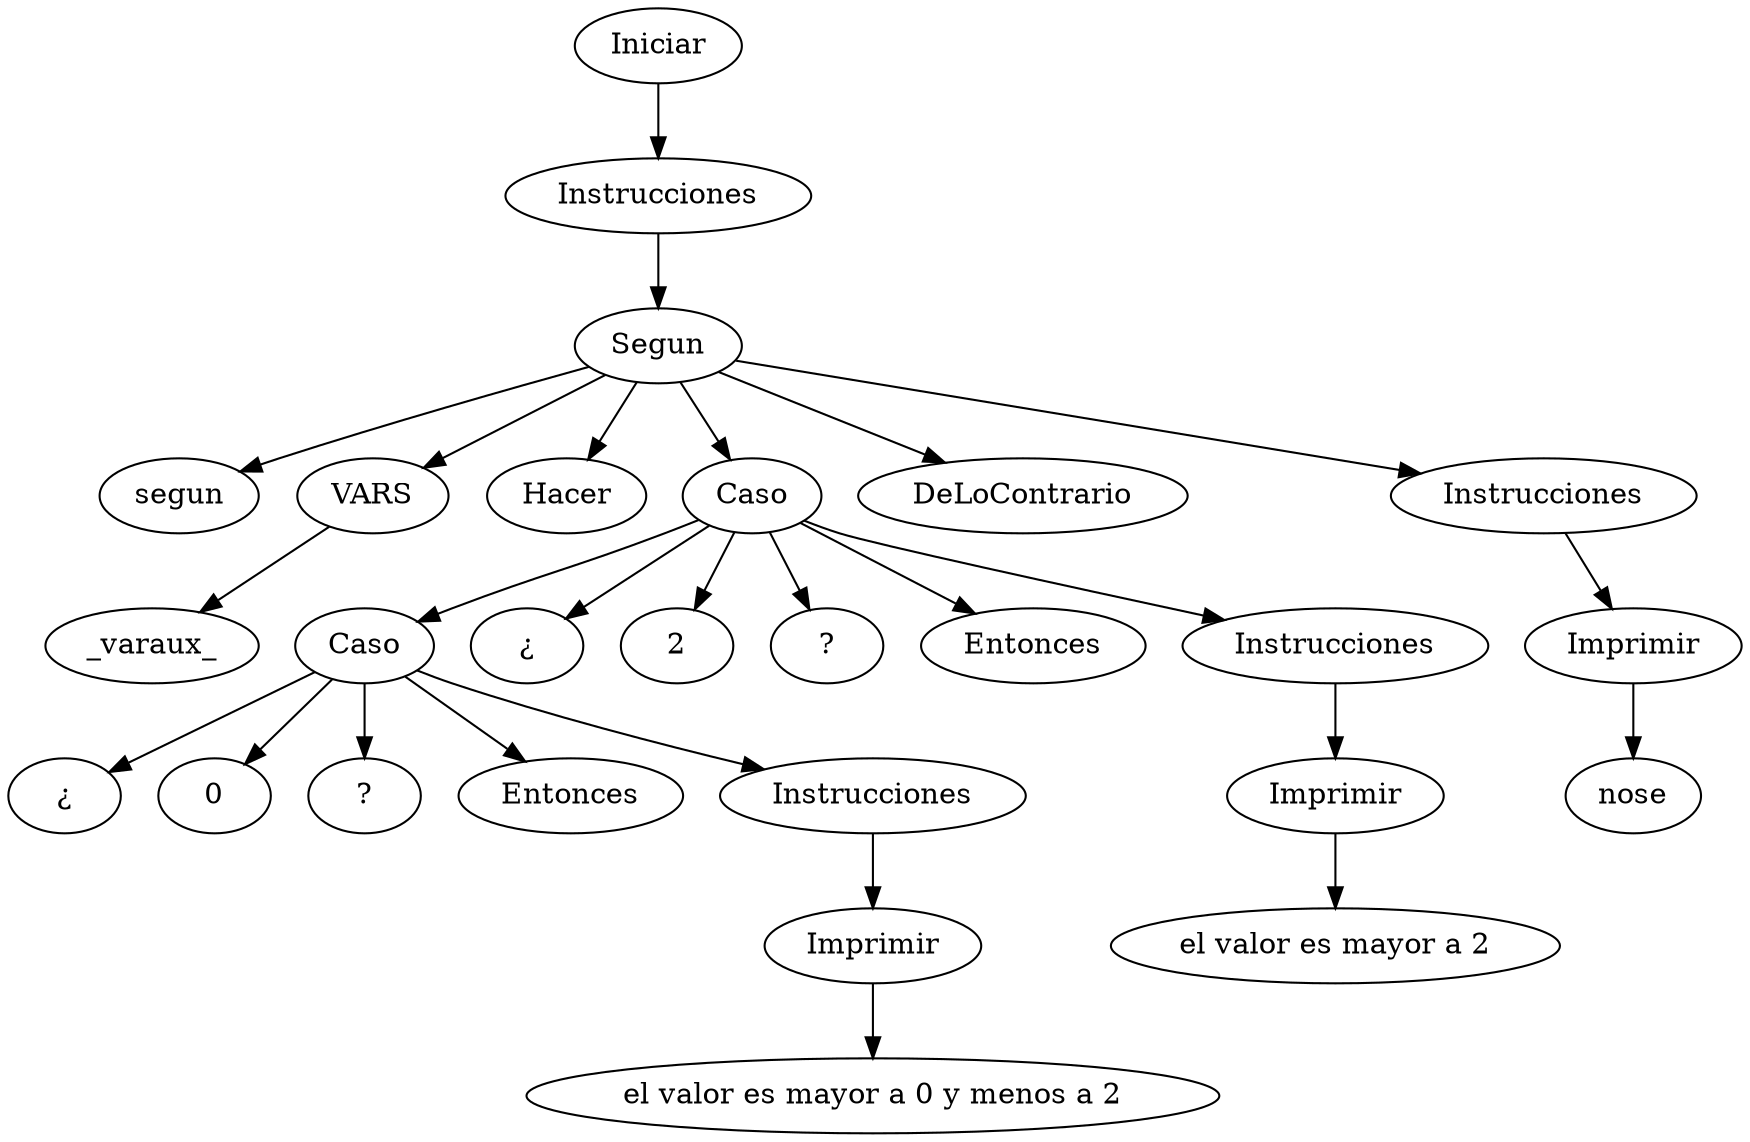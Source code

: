 digraph G{
"node1279811916" [ label = "Iniciar",];
"node1965458740" [ label = "Instrucciones",];
"node1623867685" [ label = "Segun",];
"node1464202699" [ label = "segun",];
"node1623867685" -> "node1464202699" [ label = "",];
"node1476963438" [ label = "VARS",];
"node432446846" [ label = "_varaux_",];
"node1476963438" -> "node432446846" [ label = "",];
"node1623867685" -> "node1476963438" [ label = "",];
"node733426698" [ label = "Hacer",];
"node1623867685" -> "node733426698" [ label = "",];
"node1403283226" [ label = "Caso",];
"node1314052828" [ label = "Caso",];
"node1666351877" [ label = "¿",];
"node1314052828" -> "node1666351877" [ label = "",];
"node1901587457" [ label = "0",];
"node1314052828" -> "node1901587457" [ label = "",];
"node29088134" [ label = "?",];
"node1314052828" -> "node29088134" [ label = "",];
"node1499952983" [ label = "Entonces",];
"node1314052828" -> "node1499952983" [ label = "",];
"node777686485" [ label = "Instrucciones",];
"node1612925947" [ label = "Imprimir",];
"node1057737104" [ label = "el valor es mayor a 0 y menos a 2",];
"node1612925947" -> "node1057737104" [ label = "",];
"node777686485" -> "node1612925947" [ label = "",];
"node1314052828" -> "node777686485" [ label = "",];
"node1403283226" -> "node1314052828" [ label = "",];
"node1563741417" [ label = "¿",];
"node1403283226" -> "node1563741417" [ label = "",];
"node662361791" [ label = "2",];
"node1403283226" -> "node662361791" [ label = "",];
"node1576811832" [ label = "?",];
"node1403283226" -> "node1576811832" [ label = "",];
"node1012541534" [ label = "Entonces",];
"node1403283226" -> "node1012541534" [ label = "",];
"node1207105720" [ label = "Instrucciones",];
"node919339479" [ label = "Imprimir",];
"node182841291" [ label = "el valor es mayor a 2",];
"node919339479" -> "node182841291" [ label = "",];
"node1207105720" -> "node919339479" [ label = "",];
"node1403283226" -> "node1207105720" [ label = "",];
"node1623867685" -> "node1403283226" [ label = "",];
"node1729113617" [ label = "DeLoContrario",];
"node1623867685" -> "node1729113617" [ label = "",];
"node930561395" [ label = "Instrucciones",];
"node1642287347" [ label = "Imprimir",];
"node1146970291" [ label = "nose",];
"node1642287347" -> "node1146970291" [ label = "",];
"node930561395" -> "node1642287347" [ label = "",];
"node1623867685" -> "node930561395" [ label = "",];
"node1965458740" -> "node1623867685" [ label = "",];
"node1279811916" -> "node1965458740" [ label = "",];
}